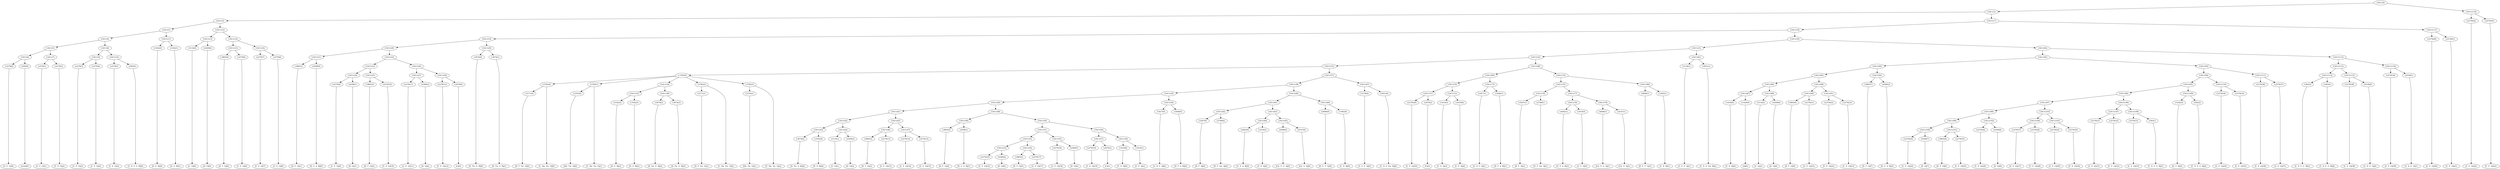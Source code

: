 digraph sample{
"L2279(0)"->"[C  E  G](0)"
"L826(0)"->"[rest](0)"
"L5411(6)"->"L2279(0)"
"L5411(6)"->"L826(0)"
"L2279(1)"->"[C  E  G](1)"
"L2279(2)"->"[C  E  G](2)"
"L5411(7)"->"L2279(1)"
"L5411(7)"->"L2279(2)"
"L5411(5)"->"L5411(6)"
"L5411(5)"->"L5411(7)"
"L2279(3)"->"[C  E  G](3)"
"L2279(4)"->"[C  E  G](4)"
"L5411(9)"->"L2279(3)"
"L5411(9)"->"L2279(4)"
"L2279(5)"->"[C  E  G](5)"
"L583(0)"->"[C  D  E  G  B](0)"
"L5411(10)"->"L2279(5)"
"L5411(10)"->"L583(0)"
"L5411(8)"->"L5411(9)"
"L5411(8)"->"L5411(10)"
"L5411(4)"->"L5411(5)"
"L5411(4)"->"L5411(8)"
"L3182(0)"->"[D  G  B](0)"
"L3182(1)"->"[D  G  B](1)"
"L5411(11)"->"L3182(0)"
"L5411(11)"->"L3182(1)"
"L5411(3)"->"L5411(4)"
"L5411(3)"->"L5411(11)"
"L3116(0)"->"[C  G](0)"
"L4369(0)"->"[D  G](0)"
"L5411(13)"->"L3116(0)"
"L5411(13)"->"L4369(0)"
"L3865(0)"->"[D  F  G](0)"
"L2279(6)"->"[C  E  G](6)"
"L5411(15)"->"L3865(0)"
"L5411(15)"->"L2279(6)"
"L2279(7)"->"[C  E  G](7)"
"L2279(8)"->"[C  E  G](8)"
"L5411(16)"->"L2279(7)"
"L5411(16)"->"L2279(8)"
"L5411(14)"->"L5411(15)"
"L5411(14)"->"L5411(16)"
"L5411(12)"->"L5411(13)"
"L5411(12)"->"L5411(14)"
"L5411(2)"->"L5411(3)"
"L5411(2)"->"L5411(12)"
"L3865(1)"->"[D  F  G](1)"
"L4596(0)"->"[D  G  A  B](0)"
"L5411(21)"->"L3865(1)"
"L5411(21)"->"L4596(0)"
"L2279(9)"->"[C  E  G](9)"
"L4369(1)"->"[D  G](1)"
"L5411(24)"->"L2279(9)"
"L5411(24)"->"L4369(1)"
"L3865(2)"->"[D  F  G](2)"
"L2279(10)"->"[C  E  G](10)"
"L5411(25)"->"L3865(2)"
"L5411(25)"->"L2279(10)"
"L5411(23)"->"L5411(24)"
"L5411(23)"->"L5411(25)"
"L2279(11)"->"[C  E  G](11)"
"L4369(2)"->"[D  G](2)"
"L5411(27)"->"L2279(11)"
"L5411(27)"->"L4369(2)"
"L2279(12)"->"[C  E  G](12)"
"L2676(0)"->"[C](0)"
"L5411(28)"->"L2279(12)"
"L5411(28)"->"L2676(0)"
"L5411(26)"->"L5411(27)"
"L5411(26)"->"L5411(28)"
"L5411(22)"->"L5411(23)"
"L5411(22)"->"L5411(26)"
"L5411(20)"->"L5411(21)"
"L5411(20)"->"L5411(22)"
"L3674(0)"->"[D  Fis  G  B](0)"
"L3674(1)"->"[D  Fis  G  B](1)"
"L5411(29)"->"L3674(0)"
"L5411(29)"->"L3674(1)"
"L5411(19)"->"L5411(20)"
"L5411(19)"->"L5411(29)"
"L2171(0)"->"[D  F  Fis  G](0)"
"L3782(0)"->"L2171(0)"
"L3782(0)"->"[C  Dis  Fis  G](0)"
"L2352(0)"->"[Dis  Fis  G](0)"
"L3782(1)"->"L2352(0)"
"L3782(1)"->"[C  Dis  Fis  G](1)"
"L3182(2)"->"[D  G  B](2)"
"L3182(3)"->"[D  G  B](3)"
"L5411(35)"->"L3182(2)"
"L5411(35)"->"L3182(3)"
"L3674(2)"->"[D  Fis  G  B](2)"
"L3674(3)"->"[D  Fis  G  B](3)"
"L5411(36)"->"L3674(2)"
"L5411(36)"->"L3674(3)"
"L5411(34)"->"L5411(35)"
"L5411(34)"->"L5411(36)"
"L2171(1)"->"[D  F  Fis  G](1)"
"L3782(2)"->"L2171(1)"
"L3782(2)"->"[C  Dis  Fis  G](2)"
"L2352(1)"->"[Dis  Fis  G](1)"
"L3782(3)"->"L2352(1)"
"L3782(3)"->"[C  Dis  Fis  G](3)"
"L-1502(0)"->"L3782(0)"
"L-1502(0)"->"L3782(1)"
"L-1502(0)"->"L5411(34)"
"L-1502(0)"->"L3782(2)"
"L-1502(0)"->"L3782(3)"
"L3674(4)"->"[D  Fis  G  B](4)"
"L3182(4)"->"[D  G  B](4)"
"L5411(43)"->"L3674(4)"
"L5411(43)"->"L3182(4)"
"L3116(1)"->"[C  G](1)"
"L4369(3)"->"[D  G](3)"
"L5411(44)"->"L3116(1)"
"L5411(44)"->"L4369(3)"
"L5411(42)"->"L5411(43)"
"L5411(42)"->"L5411(44)"
"L3865(3)"->"[D  F  G](3)"
"L2279(13)"->"[C  E  G](13)"
"L5411(46)"->"L3865(3)"
"L5411(46)"->"L2279(13)"
"L2279(14)"->"[C  E  G](14)"
"L2279(15)"->"[C  E  G](15)"
"L5411(47)"->"L2279(14)"
"L5411(47)"->"L2279(15)"
"L5411(45)"->"L5411(46)"
"L5411(45)"->"L5411(47)"
"L5411(41)"->"L5411(42)"
"L5411(41)"->"L5411(45)"
"L3865(4)"->"[D  F  G](4)"
"L4596(1)"->"[D  G  A  B](1)"
"L5411(49)"->"L3865(4)"
"L5411(49)"->"L4596(1)"
"L2279(16)"->"[C  E  G](16)"
"L4369(4)"->"[D  G](4)"
"L5411(53)"->"L2279(16)"
"L5411(53)"->"L4369(4)"
"L3865(5)"->"[D  F  G](5)"
"L2279(17)"->"[C  E  G](17)"
"L5411(54)"->"L3865(5)"
"L5411(54)"->"L2279(17)"
"L5411(52)"->"L5411(53)"
"L5411(52)"->"L5411(54)"
"L2279(18)"->"[C  E  G](18)"
"L4369(5)"->"[D  G](5)"
"L5411(55)"->"L2279(18)"
"L5411(55)"->"L4369(5)"
"L5411(51)"->"L5411(52)"
"L5411(51)"->"L5411(55)"
"L2279(19)"->"[C  E  G](19)"
"L2676(1)"->"[C](1)"
"L5411(57)"->"L2279(19)"
"L5411(57)"->"L2676(1)"
"L1619(0)"->"[C  E  A](0)"
"L1619(1)"->"[C  E  A](1)"
"L5411(58)"->"L1619(0)"
"L5411(58)"->"L1619(1)"
"L5411(56)"->"L5411(57)"
"L5411(56)"->"L5411(58)"
"L5411(50)"->"L5411(51)"
"L5411(50)"->"L5411(56)"
"L5411(48)"->"L5411(49)"
"L5411(48)"->"L5411(50)"
"L5411(40)"->"L5411(41)"
"L5411(40)"->"L5411(48)"
"L5417(0)"->"[C  D  F  A](0)"
"L5046(0)"->"[D  F  A  B](0)"
"L5411(59)"->"L5417(0)"
"L5411(59)"->"L5046(0)"
"L5411(39)"->"L5411(40)"
"L5411(39)"->"L5411(59)"
"L3207(0)"->"[D  F  A](0)"
"L2786(0)"->"[D  F  Gis  A](0)"
"L5411(62)"->"L3207(0)"
"L5411(62)"->"L2786(0)"
"L4402(0)"->"[C  E  A  B](0)"
"L1619(2)"->"[C  E  A](2)"
"L5411(64)"->"L4402(0)"
"L5411(64)"->"L1619(2)"
"L4048(0)"->"[Cis  E  G  A](0)"
"L4147(0)"->"[Cis  G  A](0)"
"L5411(65)"->"L4048(0)"
"L5411(65)"->"L4147(0)"
"L5411(63)"->"L5411(64)"
"L5411(63)"->"L5411(65)"
"L5411(61)"->"L5411(62)"
"L5411(61)"->"L5411(63)"
"L4606(0)"->"[D  E  F  G](0)"
"L1945(0)"->"[C  D  B](0)"
"L5411(66)"->"L4606(0)"
"L5411(66)"->"L1945(0)"
"L5411(60)"->"L5411(61)"
"L5411(60)"->"L5411(66)"
"L5411(38)"->"L5411(39)"
"L5411(38)"->"L5411(60)"
"L5136(0)"->"[C  E  F  A](0)"
"L5051(0)"->"[C  D  E  Gis  B](0)"
"L5411(67)"->"L5136(0)"
"L5411(67)"->"L5051(0)"
"L5411(37)"->"L5411(38)"
"L5411(37)"->"L5411(67)"
"L5411(33)"->"L-1502(0)"
"L5411(33)"->"L5411(37)"
"L2279(20)"->"[C  E  G](20)"
"L2676(2)"->"[C](2)"
"L5411(71)"->"L2279(20)"
"L5411(71)"->"L2676(2)"
"L1619(3)"->"[C  E  A](3)"
"L1619(4)"->"[C  E  A](4)"
"L5411(72)"->"L1619(3)"
"L5411(72)"->"L1619(4)"
"L5411(70)"->"L5411(71)"
"L5411(70)"->"L5411(72)"
"L5417(1)"->"[C  D  F  A](1)"
"L5046(1)"->"[D  F  A  B](1)"
"L5411(73)"->"L5417(1)"
"L5411(73)"->"L5046(1)"
"L5411(69)"->"L5411(70)"
"L5411(69)"->"L5411(73)"
"L3207(1)"->"[D  F  A](1)"
"L2786(1)"->"[D  F  Gis  A](1)"
"L5411(76)"->"L3207(1)"
"L5411(76)"->"L2786(1)"
"L4402(1)"->"[C  E  A  B](1)"
"L1619(5)"->"[C  E  A](5)"
"L5411(78)"->"L4402(1)"
"L5411(78)"->"L1619(5)"
"L4048(1)"->"[Cis  E  G  A](1)"
"L4147(1)"->"[Cis  G  A](1)"
"L5411(79)"->"L4048(1)"
"L5411(79)"->"L4147(1)"
"L5411(77)"->"L5411(78)"
"L5411(77)"->"L5411(79)"
"L5411(75)"->"L5411(76)"
"L5411(75)"->"L5411(77)"
"L4606(1)"->"[D  E  F  G](1)"
"L1945(1)"->"[C  D  B](1)"
"L5411(80)"->"L4606(1)"
"L5411(80)"->"L1945(1)"
"L5411(74)"->"L5411(75)"
"L5411(74)"->"L5411(80)"
"L5411(68)"->"L5411(69)"
"L5411(68)"->"L5411(74)"
"L5411(32)"->"L5411(33)"
"L5411(32)"->"L5411(68)"
"L5136(1)"->"[C  E  F  A](1)"
"L5051(1)"->"[C  D  E  Gis  B](1)"
"L5411(81)"->"L5136(1)"
"L5411(81)"->"L5051(1)"
"L5411(31)"->"L5411(32)"
"L5411(31)"->"L5411(81)"
"L1619(6)"->"[C  E  A](6)"
"L1429(0)"->"[A](0)"
"L5411(87)"->"L1619(6)"
"L5411(87)"->"L1429(0)"
"L3116(2)"->"[C  G](2)"
"L4369(6)"->"[D  G](6)"
"L5411(88)"->"L3116(2)"
"L5411(88)"->"L4369(6)"
"L5411(86)"->"L5411(87)"
"L5411(86)"->"L5411(88)"
"L3865(6)"->"[D  F  G](6)"
"L2279(21)"->"[C  E  G](21)"
"L5411(90)"->"L3865(6)"
"L5411(90)"->"L2279(21)"
"L2279(22)"->"[C  E  G](22)"
"L2279(23)"->"[C  E  G](23)"
"L5411(91)"->"L2279(22)"
"L5411(91)"->"L2279(23)"
"L5411(89)"->"L5411(90)"
"L5411(89)"->"L5411(91)"
"L5411(85)"->"L5411(86)"
"L5411(85)"->"L5411(89)"
"L3865(7)"->"[D  F  G](7)"
"L4596(2)"->"[D  G  A  B](2)"
"L5411(92)"->"L3865(7)"
"L5411(92)"->"L4596(2)"
"L5411(84)"->"L5411(85)"
"L5411(84)"->"L5411(92)"
"L2279(24)"->"[C  E  G](24)"
"L4369(7)"->"[D  G](7)"
"L5411(100)"->"L2279(24)"
"L5411(100)"->"L4369(7)"
"L3865(8)"->"[D  F  G](8)"
"L2279(25)"->"[C  E  G](25)"
"L5411(101)"->"L3865(8)"
"L5411(101)"->"L2279(25)"
"L5411(99)"->"L5411(100)"
"L5411(99)"->"L5411(101)"
"L2279(26)"->"[C  E  G](26)"
"L4369(8)"->"[D  G](8)"
"L5411(102)"->"L2279(26)"
"L5411(102)"->"L4369(8)"
"L5411(98)"->"L5411(99)"
"L5411(98)"->"L5411(102)"
"L2279(27)"->"[C  E  G](27)"
"L2279(28)"->"[C  E  G](28)"
"L5411(104)"->"L2279(27)"
"L5411(104)"->"L2279(28)"
"L2279(29)"->"[C  E  G](29)"
"L2279(30)"->"[C  E  G](30)"
"L5411(105)"->"L2279(29)"
"L5411(105)"->"L2279(30)"
"L5411(103)"->"L5411(104)"
"L5411(103)"->"L5411(105)"
"L5411(97)"->"L5411(98)"
"L5411(97)"->"L5411(103)"
"L2279(31)"->"[C  E  G](31)"
"L2279(32)"->"[C  E  G](32)"
"L5411(107)"->"L2279(31)"
"L5411(107)"->"L2279(32)"
"L2279(33)"->"[C  E  G](33)"
"L583(1)"->"[C  D  E  G  B](1)"
"L5411(108)"->"L2279(33)"
"L5411(108)"->"L583(1)"
"L5411(106)"->"L5411(107)"
"L5411(106)"->"L5411(108)"
"L5411(96)"->"L5411(97)"
"L5411(96)"->"L5411(106)"
"L3182(5)"->"[D  G  B](5)"
"L583(2)"->"[C  D  E  G  B](2)"
"L5411(109)"->"L3182(5)"
"L5411(109)"->"L583(2)"
"L5411(95)"->"L5411(96)"
"L5411(95)"->"L5411(109)"
"L2279(34)"->"[C  E  G](34)"
"L2279(35)"->"[C  E  G](35)"
"L5411(110)"->"L2279(34)"
"L5411(110)"->"L2279(35)"
"L5411(94)"->"L5411(95)"
"L5411(94)"->"L5411(110)"
"L2279(36)"->"[C  E  G](36)"
"L2279(37)"->"[C  E  G](37)"
"L5411(111)"->"L2279(36)"
"L5411(111)"->"L2279(37)"
"L5411(93)"->"L5411(94)"
"L5411(93)"->"L5411(111)"
"L5411(83)"->"L5411(84)"
"L5411(83)"->"L5411(93)"
"L583(3)"->"[C  D  E  G  B](3)"
"L583(4)"->"[C  D  E  G  B](4)"
"L5411(114)"->"L583(3)"
"L5411(114)"->"L583(4)"
"L2279(38)"->"[C  E  G](38)"
"L4339(0)"->"[C  D  E  G](0)"
"L5411(115)"->"L2279(38)"
"L5411(115)"->"L4339(0)"
"L5411(113)"->"L5411(114)"
"L5411(113)"->"L5411(115)"
"L2279(39)"->"[C  E  G](39)"
"L4339(1)"->"[C  D  E  G](1)"
"L5411(116)"->"L2279(39)"
"L5411(116)"->"L4339(1)"
"L5411(112)"->"L5411(113)"
"L5411(112)"->"L5411(116)"
"L5411(82)"->"L5411(83)"
"L5411(82)"->"L5411(112)"
"L5411(30)"->"L5411(31)"
"L5411(30)"->"L5411(82)"
"L5411(18)"->"L5411(19)"
"L5411(18)"->"L5411(30)"
"L2279(40)"->"[C  E  G](40)"
"L2279(41)"->"[C  E  G](41)"
"L5411(117)"->"L2279(40)"
"L5411(117)"->"L2279(41)"
"L5411(17)"->"L5411(18)"
"L5411(17)"->"L5411(117)"
"L5411(1)"->"L5411(2)"
"L5411(1)"->"L5411(17)"
"L2279(42)"->"[C  E  G](42)"
"L2279(43)"->"[C  E  G](43)"
"L5411(118)"->"L2279(42)"
"L5411(118)"->"L2279(43)"
"L5411(0)"->"L5411(1)"
"L5411(0)"->"L5411(118)"
{rank = min; "L5411(0)"}
{rank = same; "L5411(1)"; "L5411(118)";}
{rank = same; "L5411(2)"; "L5411(17)"; "L2279(42)"; "L2279(43)";}
{rank = same; "L5411(3)"; "L5411(12)"; "L5411(18)"; "L5411(117)";}
{rank = same; "L5411(4)"; "L5411(11)"; "L5411(13)"; "L5411(14)"; "L5411(19)"; "L5411(30)"; "L2279(40)"; "L2279(41)";}
{rank = same; "L5411(5)"; "L5411(8)"; "L3182(0)"; "L3182(1)"; "L3116(0)"; "L4369(0)"; "L5411(15)"; "L5411(16)"; "L5411(20)"; "L5411(29)"; "L5411(31)"; "L5411(82)";}
{rank = same; "L5411(6)"; "L5411(7)"; "L5411(9)"; "L5411(10)"; "L3865(0)"; "L2279(6)"; "L2279(7)"; "L2279(8)"; "L5411(21)"; "L5411(22)"; "L3674(0)"; "L3674(1)"; "L5411(32)"; "L5411(81)"; "L5411(83)"; "L5411(112)";}
{rank = same; "L2279(0)"; "L826(0)"; "L2279(1)"; "L2279(2)"; "L2279(3)"; "L2279(4)"; "L2279(5)"; "L583(0)"; "L3865(1)"; "L4596(0)"; "L5411(23)"; "L5411(26)"; "L5411(33)"; "L5411(68)"; "L5136(1)"; "L5051(1)"; "L5411(84)"; "L5411(93)"; "L5411(113)"; "L5411(116)";}
{rank = same; "L5411(24)"; "L5411(25)"; "L5411(27)"; "L5411(28)"; "L-1502(0)"; "L5411(37)"; "L5411(69)"; "L5411(74)"; "L5411(85)"; "L5411(92)"; "L5411(94)"; "L5411(111)"; "L5411(114)"; "L5411(115)"; "L2279(39)"; "L4339(1)";}
{rank = same; "L2279(9)"; "L4369(1)"; "L3865(2)"; "L2279(10)"; "L2279(11)"; "L4369(2)"; "L2279(12)"; "L2676(0)"; "L3782(0)"; "L3782(1)"; "L5411(34)"; "L3782(2)"; "L3782(3)"; "L5411(38)"; "L5411(67)"; "L5411(70)"; "L5411(73)"; "L5411(75)"; "L5411(80)"; "L5411(86)"; "L5411(89)"; "L3865(7)"; "L4596(2)"; "L5411(95)"; "L5411(110)"; "L2279(36)"; "L2279(37)"; "L583(3)"; "L583(4)"; "L2279(38)"; "L4339(0)";}
{rank = same; "L2171(0)"; "L2352(0)"; "L5411(35)"; "L5411(36)"; "L2171(1)"; "L2352(1)"; "L5411(39)"; "L5411(60)"; "L5136(0)"; "L5051(0)"; "L5411(71)"; "L5411(72)"; "L5417(1)"; "L5046(1)"; "L5411(76)"; "L5411(77)"; "L4606(1)"; "L1945(1)"; "L5411(87)"; "L5411(88)"; "L5411(90)"; "L5411(91)"; "L5411(96)"; "L5411(109)"; "L2279(34)"; "L2279(35)";}
{rank = same; "L3182(2)"; "L3182(3)"; "L3674(2)"; "L3674(3)"; "L5411(40)"; "L5411(59)"; "L5411(61)"; "L5411(66)"; "L2279(20)"; "L2676(2)"; "L1619(3)"; "L1619(4)"; "L3207(1)"; "L2786(1)"; "L5411(78)"; "L5411(79)"; "L1619(6)"; "L1429(0)"; "L3116(2)"; "L4369(6)"; "L3865(6)"; "L2279(21)"; "L2279(22)"; "L2279(23)"; "L5411(97)"; "L5411(106)"; "L3182(5)"; "L583(2)";}
{rank = same; "L5411(41)"; "L5411(48)"; "L5417(0)"; "L5046(0)"; "L5411(62)"; "L5411(63)"; "L4606(0)"; "L1945(0)"; "L4402(1)"; "L1619(5)"; "L4048(1)"; "L4147(1)"; "L5411(98)"; "L5411(103)"; "L5411(107)"; "L5411(108)";}
{rank = same; "L5411(42)"; "L5411(45)"; "L5411(49)"; "L5411(50)"; "L3207(0)"; "L2786(0)"; "L5411(64)"; "L5411(65)"; "L5411(99)"; "L5411(102)"; "L5411(104)"; "L5411(105)"; "L2279(31)"; "L2279(32)"; "L2279(33)"; "L583(1)";}
{rank = same; "L5411(43)"; "L5411(44)"; "L5411(46)"; "L5411(47)"; "L3865(4)"; "L4596(1)"; "L5411(51)"; "L5411(56)"; "L4402(0)"; "L1619(2)"; "L4048(0)"; "L4147(0)"; "L5411(100)"; "L5411(101)"; "L2279(26)"; "L4369(8)"; "L2279(27)"; "L2279(28)"; "L2279(29)"; "L2279(30)";}
{rank = same; "L3674(4)"; "L3182(4)"; "L3116(1)"; "L4369(3)"; "L3865(3)"; "L2279(13)"; "L2279(14)"; "L2279(15)"; "L5411(52)"; "L5411(55)"; "L5411(57)"; "L5411(58)"; "L2279(24)"; "L4369(7)"; "L3865(8)"; "L2279(25)";}
{rank = same; "L5411(53)"; "L5411(54)"; "L2279(18)"; "L4369(5)"; "L2279(19)"; "L2676(1)"; "L1619(0)"; "L1619(1)";}
{rank = same; "L2279(16)"; "L4369(4)"; "L3865(5)"; "L2279(17)";}
{rank = max; "[A](0)"; "[C  D  B](0)"; "[C  D  B](1)"; "[C  D  E  G  B](0)"; "[C  D  E  G  B](1)"; "[C  D  E  G  B](2)"; "[C  D  E  G  B](3)"; "[C  D  E  G  B](4)"; "[C  D  E  G](0)"; "[C  D  E  G](1)"; "[C  D  E  Gis  B](0)"; "[C  D  E  Gis  B](1)"; "[C  D  F  A](0)"; "[C  D  F  A](1)"; "[C  Dis  Fis  G](0)"; "[C  Dis  Fis  G](1)"; "[C  Dis  Fis  G](2)"; "[C  Dis  Fis  G](3)"; "[C  E  A  B](0)"; "[C  E  A  B](1)"; "[C  E  A](0)"; "[C  E  A](1)"; "[C  E  A](2)"; "[C  E  A](3)"; "[C  E  A](4)"; "[C  E  A](5)"; "[C  E  A](6)"; "[C  E  F  A](0)"; "[C  E  F  A](1)"; "[C  E  G](0)"; "[C  E  G](1)"; "[C  E  G](10)"; "[C  E  G](11)"; "[C  E  G](12)"; "[C  E  G](13)"; "[C  E  G](14)"; "[C  E  G](15)"; "[C  E  G](16)"; "[C  E  G](17)"; "[C  E  G](18)"; "[C  E  G](19)"; "[C  E  G](2)"; "[C  E  G](20)"; "[C  E  G](21)"; "[C  E  G](22)"; "[C  E  G](23)"; "[C  E  G](24)"; "[C  E  G](25)"; "[C  E  G](26)"; "[C  E  G](27)"; "[C  E  G](28)"; "[C  E  G](29)"; "[C  E  G](3)"; "[C  E  G](30)"; "[C  E  G](31)"; "[C  E  G](32)"; "[C  E  G](33)"; "[C  E  G](34)"; "[C  E  G](35)"; "[C  E  G](36)"; "[C  E  G](37)"; "[C  E  G](38)"; "[C  E  G](39)"; "[C  E  G](4)"; "[C  E  G](40)"; "[C  E  G](41)"; "[C  E  G](42)"; "[C  E  G](43)"; "[C  E  G](5)"; "[C  E  G](6)"; "[C  E  G](7)"; "[C  E  G](8)"; "[C  E  G](9)"; "[C  G](0)"; "[C  G](1)"; "[C  G](2)"; "[C](0)"; "[C](1)"; "[C](2)"; "[Cis  E  G  A](0)"; "[Cis  E  G  A](1)"; "[Cis  G  A](0)"; "[Cis  G  A](1)"; "[D  E  F  G](0)"; "[D  E  F  G](1)"; "[D  F  A  B](0)"; "[D  F  A  B](1)"; "[D  F  A](0)"; "[D  F  A](1)"; "[D  F  Fis  G](0)"; "[D  F  Fis  G](1)"; "[D  F  G](0)"; "[D  F  G](1)"; "[D  F  G](2)"; "[D  F  G](3)"; "[D  F  G](4)"; "[D  F  G](5)"; "[D  F  G](6)"; "[D  F  G](7)"; "[D  F  G](8)"; "[D  F  Gis  A](0)"; "[D  F  Gis  A](1)"; "[D  Fis  G  B](0)"; "[D  Fis  G  B](1)"; "[D  Fis  G  B](2)"; "[D  Fis  G  B](3)"; "[D  Fis  G  B](4)"; "[D  G  A  B](0)"; "[D  G  A  B](1)"; "[D  G  A  B](2)"; "[D  G  B](0)"; "[D  G  B](1)"; "[D  G  B](2)"; "[D  G  B](3)"; "[D  G  B](4)"; "[D  G  B](5)"; "[D  G](0)"; "[D  G](1)"; "[D  G](2)"; "[D  G](3)"; "[D  G](4)"; "[D  G](5)"; "[D  G](6)"; "[D  G](7)"; "[D  G](8)"; "[Dis  Fis  G](0)"; "[Dis  Fis  G](1)"; "[rest](0)";}
}